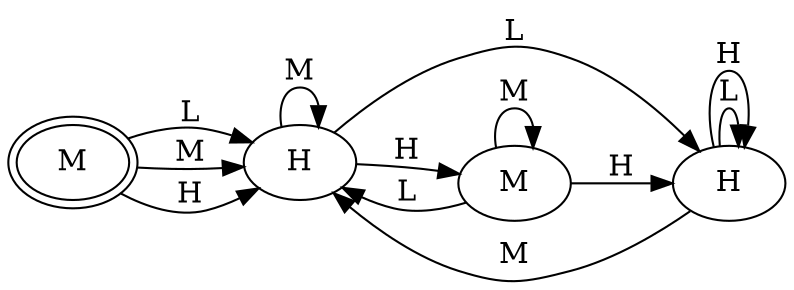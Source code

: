 digraph 32 {
rankdir = LR
0 [peripheries = 2]

0 [label = "M"]
0 -> 1 [label = "L"]
0 -> 1 [label = "M"]
0 -> 1 [label = "H"]

1 [label = "H"]
1 -> 2 [label = "L"]
1 -> 1 [label = "M"]
1 -> 3 [label = "H"]

2 [label = "H"]
2 -> 2 [label = "L"]
2 -> 1 [label = "M"]
2 -> 2 [label = "H"]

3 [label = "M"]
3 -> 1 [label = "L"]
3 -> 3 [label = "M"]
3 -> 2 [label = "H"]

}

